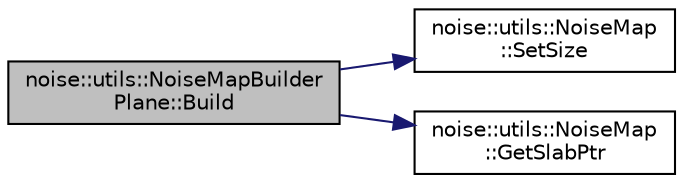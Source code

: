 digraph "noise::utils::NoiseMapBuilderPlane::Build"
{
  edge [fontname="Helvetica",fontsize="10",labelfontname="Helvetica",labelfontsize="10"];
  node [fontname="Helvetica",fontsize="10",shape=record];
  rankdir="LR";
  Node1 [label="noise::utils::NoiseMapBuilder\lPlane::Build",height=0.2,width=0.4,color="black", fillcolor="grey75", style="filled" fontcolor="black"];
  Node1 -> Node2 [color="midnightblue",fontsize="10",style="solid",fontname="Helvetica"];
  Node2 [label="noise::utils::NoiseMap\l::SetSize",height=0.2,width=0.4,color="black", fillcolor="white", style="filled",URL="$classnoise_1_1utils_1_1_noise_map.html#aa7d1f98f133f98fdc032300417277b49"];
  Node1 -> Node3 [color="midnightblue",fontsize="10",style="solid",fontname="Helvetica"];
  Node3 [label="noise::utils::NoiseMap\l::GetSlabPtr",height=0.2,width=0.4,color="black", fillcolor="white", style="filled",URL="$classnoise_1_1utils_1_1_noise_map.html#aed156da712e668ce73769121e11c2660"];
}
